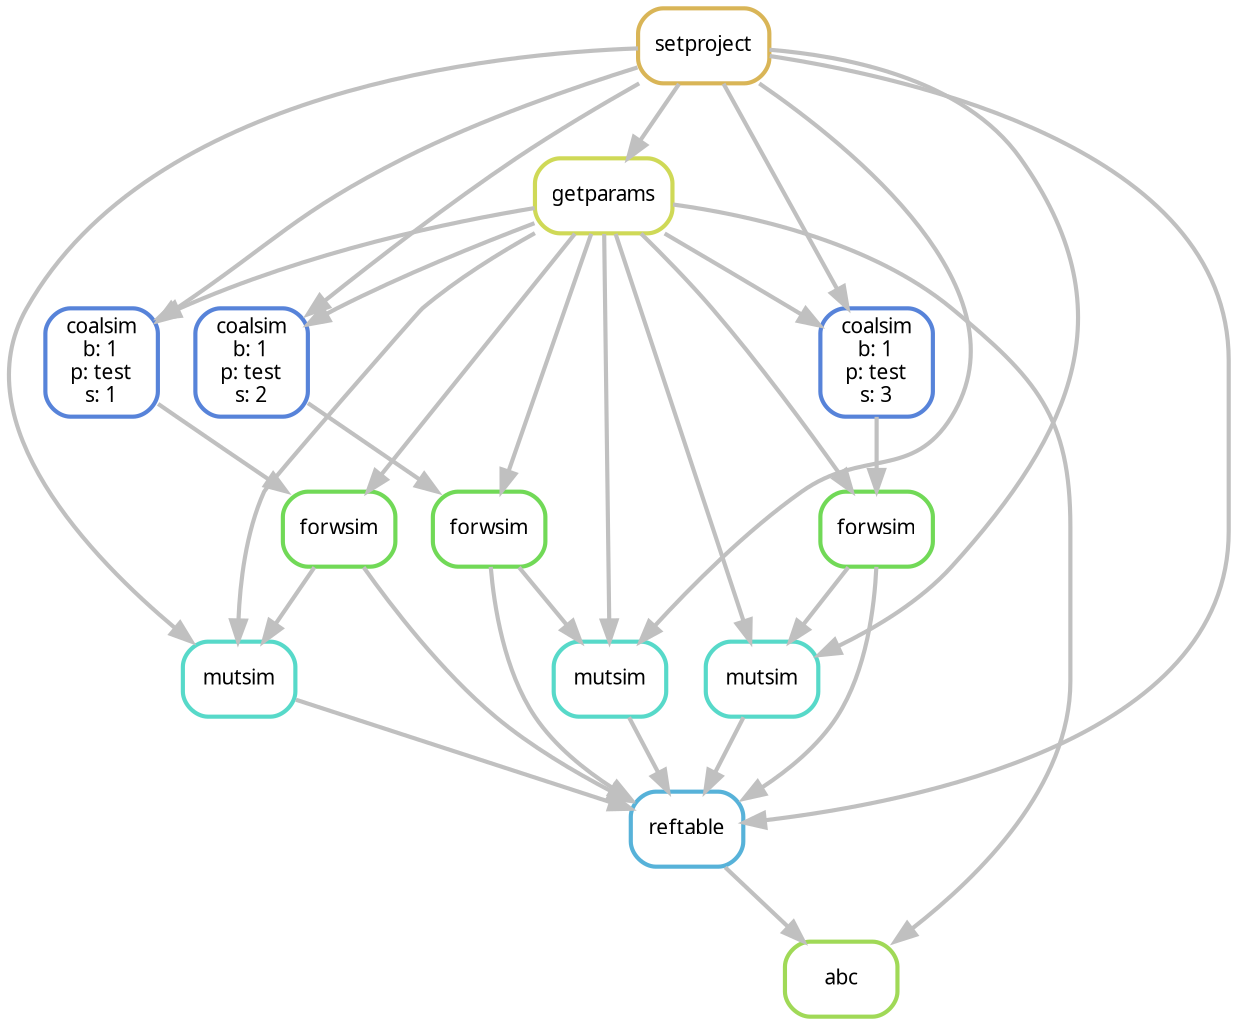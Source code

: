 digraph snakemake_dag {
    graph[bgcolor=white, margin=0];
    node[shape=box, style=rounded, fontname=sans,                 fontsize=10, penwidth=2];
    edge[penwidth=2, color=grey];
	0[label = "abc", color = "0.24 0.6 0.85", style="rounded"];
	1[label = "reftable", color = "0.55 0.6 0.85", style="rounded"];
	2[label = "setproject", color = "0.12 0.6 0.85", style="rounded"];
	3[label = "mutsim", color = "0.48 0.6 0.85", style="rounded"];
	4[label = "getparams", color = "0.18 0.6 0.85", style="rounded"];
	5[label = "forwsim", color = "0.30 0.6 0.85", style="rounded"];
	6[label = "coalsim\nb: 1\np: test\ns: 1", color = "0.61 0.6 0.85", style="rounded"];
	7[label = "mutsim", color = "0.48 0.6 0.85", style="rounded"];
	8[label = "forwsim", color = "0.30 0.6 0.85", style="rounded"];
	9[label = "coalsim\nb: 1\np: test\ns: 2", color = "0.61 0.6 0.85", style="rounded"];
	10[label = "mutsim", color = "0.48 0.6 0.85", style="rounded"];
	11[label = "forwsim", color = "0.30 0.6 0.85", style="rounded"];
	12[label = "coalsim\nb: 1\np: test\ns: 3", color = "0.61 0.6 0.85", style="rounded"];
	1 -> 0
	4 -> 0
	2 -> 1
	3 -> 1
	7 -> 1
	10 -> 1
	5 -> 1
	8 -> 1
	11 -> 1
	4 -> 3
	2 -> 3
	5 -> 3
	2 -> 4
	4 -> 5
	6 -> 5
	4 -> 6
	2 -> 6
	4 -> 7
	2 -> 7
	8 -> 7
	4 -> 8
	9 -> 8
	4 -> 9
	2 -> 9
	4 -> 10
	2 -> 10
	11 -> 10
	4 -> 11
	12 -> 11
	4 -> 12
	2 -> 12
}            
